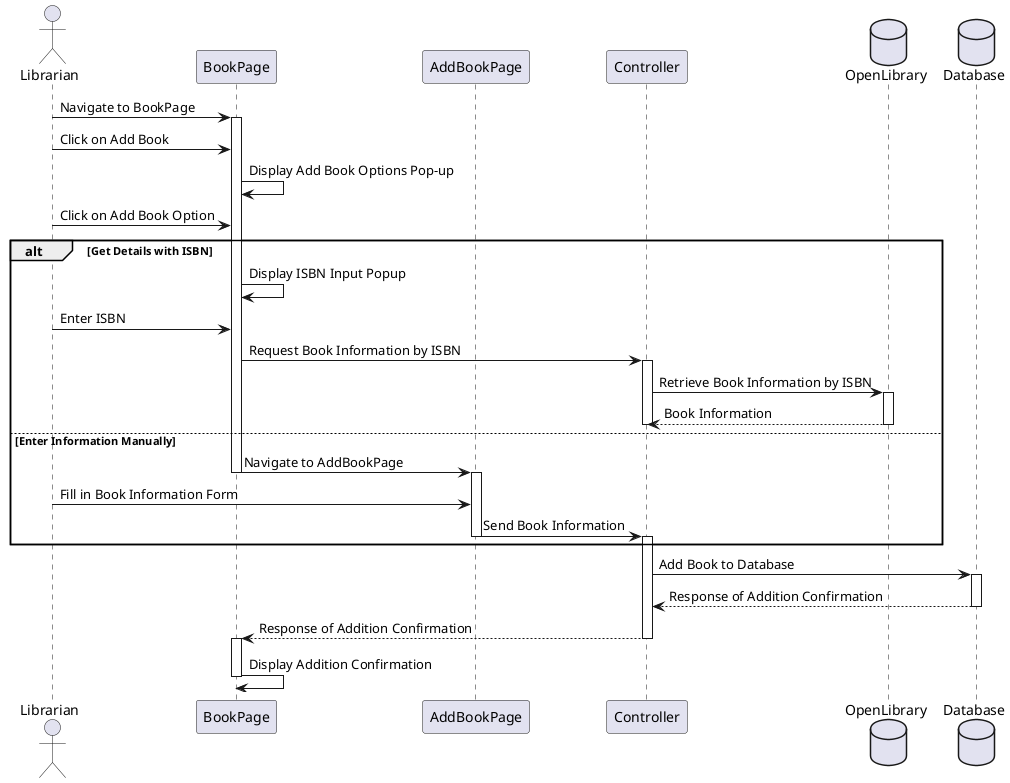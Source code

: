 @startuml AddBook
actor Librarian
participant BookPage as BookPage
participant AddBookPage as AddBookPage
participant Controller as Controller
database OpenLibrary
database Database


Librarian -> BookPage: Navigate to BookPage

activate BookPage

Librarian -> BookPage: Click on Add Book
BookPage -> BookPage: Display Add Book Options Pop-up
Librarian -> BookPage: Click on Add Book Option

alt Get Details with ISBN
    BookPage -> BookPage: Display ISBN Input Popup
    Librarian -> BookPage: Enter ISBN
    BookPage -> Controller: Request Book Information by ISBN
    activate Controller

    Controller -> OpenLibrary: Retrieve Book Information by ISBN
    activate OpenLibrary

    OpenLibrary --> Controller:  Book Information
    deactivate OpenLibrary
    deactivate Controller
    
else Enter Information Manually
    BookPage -> AddBookPage: Navigate to AddBookPage
    deactivate BookPage
    activate AddBookPage

    Librarian -> AddBookPage: Fill in Book Information Form
    AddBookPage -> Controller: Send Book Information
    deactivate AddBookPage
    activate Controller

    
end

Controller -> Database: Add Book to Database
activate Database

Database --> Controller: Response of Addition Confirmation
deactivate Database


Controller --> BookPage: Response of Addition Confirmation
deactivate Controller
activate BookPage

BookPage -> BookPage: Display Addition Confirmation
deactivate BookPage
@enduml
